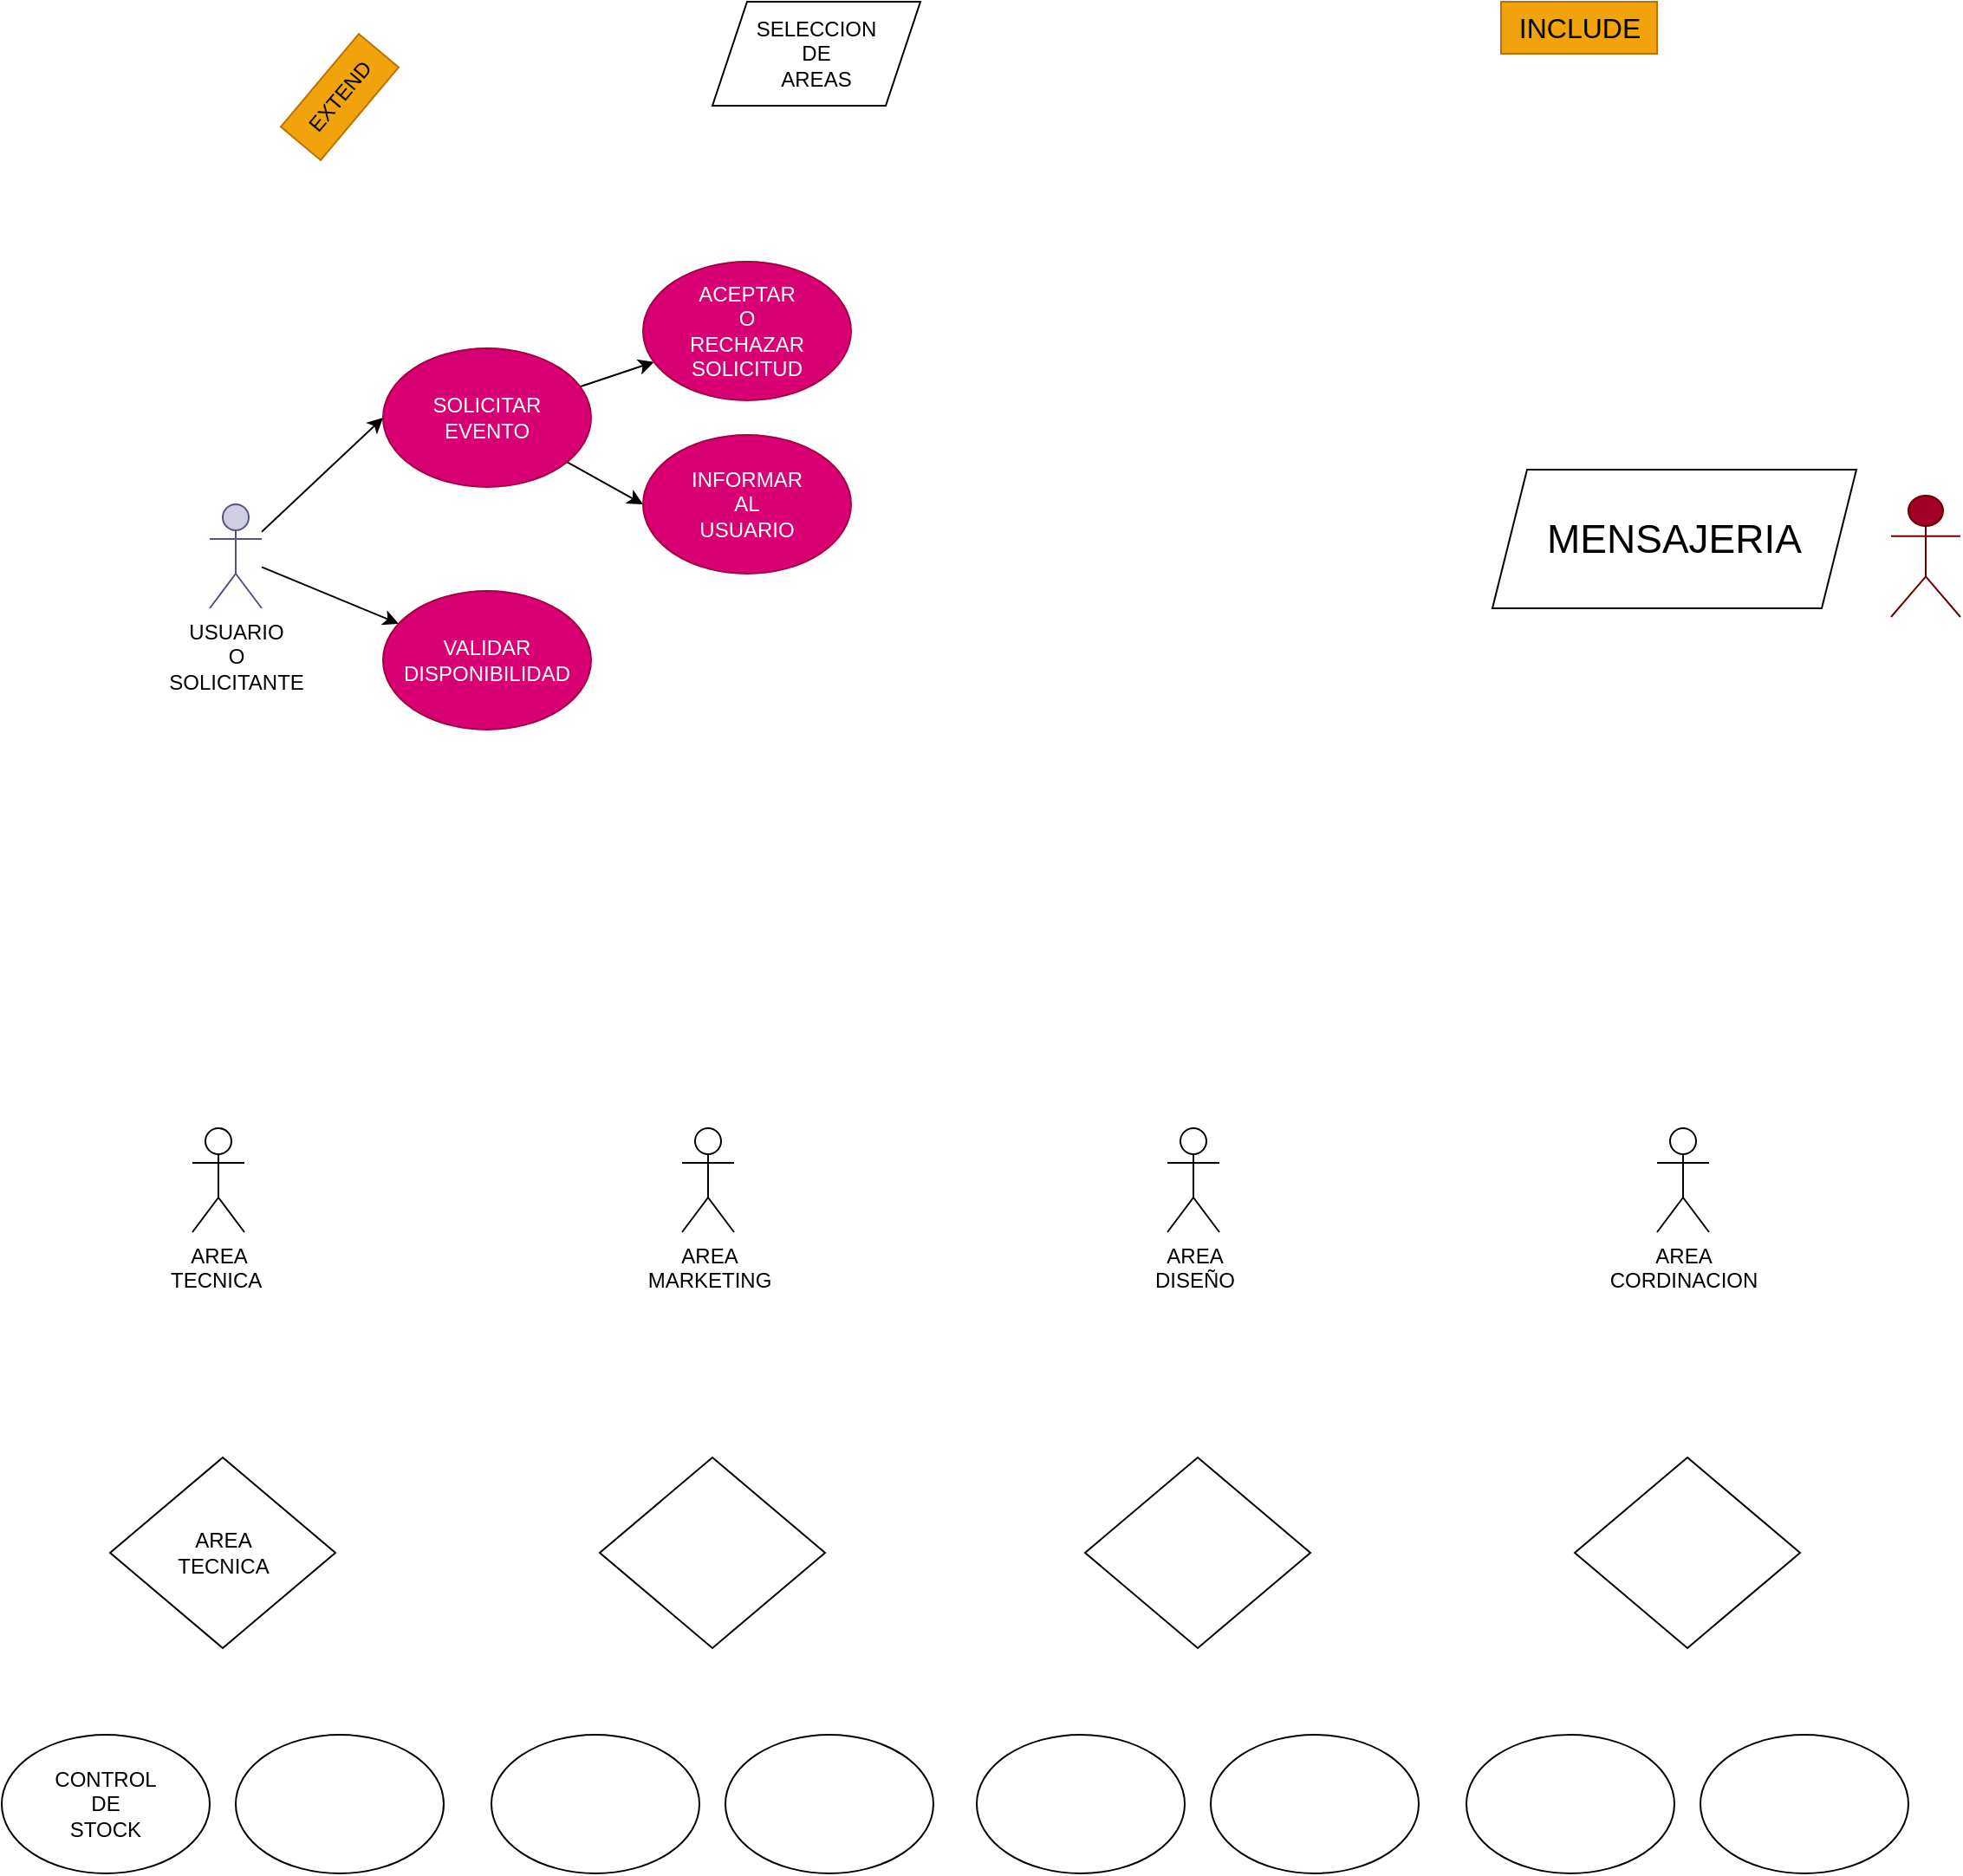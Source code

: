<mxfile version="24.7.8">
  <diagram name="Casos de Uso" id="8W3_wvAUXGTltp4SPRx-">
    <mxGraphModel dx="3114" dy="1370" grid="1" gridSize="10" guides="1" tooltips="1" connect="1" arrows="1" fold="1" page="1" pageScale="1" pageWidth="1169" pageHeight="1654" background="none" math="0" shadow="0">
      <root>
        <mxCell id="0" />
        <mxCell id="1" parent="0" />
        <mxCell id="i76ns_mFjY2fSFQglbMg-5" value="&lt;font size=&quot;3&quot;&gt;INCLUDE&lt;/font&gt;" style="text;html=1;align=center;verticalAlign=middle;resizable=0;points=[];autosize=1;strokeColor=#BD7000;fillColor=#f0a30a;fontColor=#000000;rotation=0;" parent="1" vertex="1">
          <mxGeometry x="575" y="10" width="90" height="30" as="geometry" />
        </mxCell>
        <mxCell id="i76ns_mFjY2fSFQglbMg-15" value="EXTEND" style="text;html=1;align=center;verticalAlign=middle;resizable=0;points=[];autosize=1;strokeColor=#BD7000;fillColor=#f0a30a;fontColor=#000000;rotation=-50;" parent="1" vertex="1">
          <mxGeometry x="-130" y="50" width="70" height="30" as="geometry" />
        </mxCell>
        <mxCell id="cGDUWsDv5maC-1nbfRAK-1" value="AREA&lt;div&gt;TECNICA&amp;nbsp;&lt;/div&gt;" style="shape=umlActor;verticalLabelPosition=bottom;verticalAlign=top;html=1;outlineConnect=0;" parent="1" vertex="1">
          <mxGeometry x="-180" y="660" width="30" height="60" as="geometry" />
        </mxCell>
        <mxCell id="cGDUWsDv5maC-1nbfRAK-8" value="Actor" style="shape=umlActor;verticalLabelPosition=bottom;verticalAlign=top;html=1;outlineConnect=0;fillColor=#a20025;fontColor=#ffffff;strokeColor=#6F0000;" parent="1" vertex="1">
          <mxGeometry x="800" y="295" width="40" height="70" as="geometry" />
        </mxCell>
        <mxCell id="ayjbI3zcRFBIIy_Fu9GM-26" value="" style="edgeStyle=none;rounded=0;orthogonalLoop=1;jettySize=auto;html=1;" parent="1" source="cGDUWsDv5maC-1nbfRAK-9" target="cGDUWsDv5maC-1nbfRAK-11" edge="1">
          <mxGeometry relative="1" as="geometry" />
        </mxCell>
        <mxCell id="ayjbI3zcRFBIIy_Fu9GM-30" style="edgeStyle=none;rounded=0;orthogonalLoop=1;jettySize=auto;html=1;entryX=0;entryY=0.5;entryDx=0;entryDy=0;" parent="1" source="cGDUWsDv5maC-1nbfRAK-9" target="cGDUWsDv5maC-1nbfRAK-10" edge="1">
          <mxGeometry relative="1" as="geometry" />
        </mxCell>
        <mxCell id="cGDUWsDv5maC-1nbfRAK-9" value="USUARIO&lt;div&gt;O&lt;/div&gt;&lt;div&gt;SOLICITANTE&lt;/div&gt;" style="shape=umlActor;verticalLabelPosition=bottom;verticalAlign=top;html=1;outlineConnect=0;fillColor=#d0cee2;strokeColor=#56517e;" parent="1" vertex="1">
          <mxGeometry x="-170" y="300" width="30" height="60" as="geometry" />
        </mxCell>
        <mxCell id="ayjbI3zcRFBIIy_Fu9GM-22" value="" style="edgeStyle=none;rounded=0;orthogonalLoop=1;jettySize=auto;html=1;" parent="1" source="cGDUWsDv5maC-1nbfRAK-10" target="cGDUWsDv5maC-1nbfRAK-12" edge="1">
          <mxGeometry relative="1" as="geometry" />
        </mxCell>
        <mxCell id="ayjbI3zcRFBIIy_Fu9GM-31" style="edgeStyle=none;rounded=0;orthogonalLoop=1;jettySize=auto;html=1;entryX=0;entryY=0.5;entryDx=0;entryDy=0;" parent="1" source="cGDUWsDv5maC-1nbfRAK-10" target="cGDUWsDv5maC-1nbfRAK-13" edge="1">
          <mxGeometry relative="1" as="geometry" />
        </mxCell>
        <mxCell id="cGDUWsDv5maC-1nbfRAK-10" value="SOLICITAR&lt;div&gt;EVENTO&lt;/div&gt;" style="ellipse;whiteSpace=wrap;html=1;fillColor=#d80073;fontColor=#ffffff;strokeColor=#A50040;" parent="1" vertex="1">
          <mxGeometry x="-70" y="210" width="120" height="80" as="geometry" />
        </mxCell>
        <mxCell id="cGDUWsDv5maC-1nbfRAK-11" value="VALIDAR&lt;div&gt;DISPONIBILIDAD&lt;/div&gt;" style="ellipse;whiteSpace=wrap;html=1;fillColor=#d80073;fontColor=#ffffff;strokeColor=#A50040;" parent="1" vertex="1">
          <mxGeometry x="-70" y="350" width="120" height="80" as="geometry" />
        </mxCell>
        <mxCell id="cGDUWsDv5maC-1nbfRAK-12" value="ACEPTAR&lt;div&gt;O&lt;/div&gt;&lt;div&gt;RECHAZAR&lt;/div&gt;&lt;div&gt;SOLICITUD&lt;/div&gt;" style="ellipse;whiteSpace=wrap;html=1;fillColor=#d80073;fontColor=#ffffff;strokeColor=#A50040;" parent="1" vertex="1">
          <mxGeometry x="80" y="160" width="120" height="80" as="geometry" />
        </mxCell>
        <mxCell id="cGDUWsDv5maC-1nbfRAK-13" value="INFORMAR&lt;div&gt;AL&lt;/div&gt;&lt;div&gt;USUARIO&lt;/div&gt;" style="ellipse;whiteSpace=wrap;html=1;fillColor=#d80073;fontColor=#ffffff;strokeColor=#A50040;container=1;" parent="1" vertex="1">
          <mxGeometry x="80" y="260" width="120" height="80" as="geometry" />
        </mxCell>
        <mxCell id="cGDUWsDv5maC-1nbfRAK-48" value="SELECCION&lt;div&gt;DE&lt;/div&gt;&lt;div&gt;AREAS&lt;/div&gt;" style="shape=parallelogram;perimeter=parallelogramPerimeter;whiteSpace=wrap;html=1;fixedSize=1;fillColor=none;" parent="1" vertex="1">
          <mxGeometry x="120" y="10" width="120" height="60" as="geometry" />
        </mxCell>
        <mxCell id="ayjbI3zcRFBIIy_Fu9GM-11" value="CONTROL&lt;div&gt;DE&lt;/div&gt;&lt;div&gt;STOCK&lt;/div&gt;" style="ellipse;whiteSpace=wrap;html=1;" parent="1" vertex="1">
          <mxGeometry x="-290" y="1010" width="120" height="80" as="geometry" />
        </mxCell>
        <mxCell id="ayjbI3zcRFBIIy_Fu9GM-12" value="" style="ellipse;whiteSpace=wrap;html=1;" parent="1" vertex="1">
          <mxGeometry x="-155" y="1010" width="120" height="80" as="geometry" />
        </mxCell>
        <mxCell id="ayjbI3zcRFBIIy_Fu9GM-44" value="AREA&lt;div&gt;TECNICA&lt;/div&gt;" style="rhombus;whiteSpace=wrap;html=1;" parent="1" vertex="1">
          <mxGeometry x="-227.5" y="850" width="130" height="110" as="geometry" />
        </mxCell>
        <mxCell id="ayjbI3zcRFBIIy_Fu9GM-45" value="AREA&lt;div&gt;MARKETING&lt;/div&gt;" style="shape=umlActor;verticalLabelPosition=bottom;verticalAlign=top;html=1;outlineConnect=0;" parent="1" vertex="1">
          <mxGeometry x="102.5" y="660" width="30" height="60" as="geometry" />
        </mxCell>
        <mxCell id="ayjbI3zcRFBIIy_Fu9GM-46" value="" style="ellipse;whiteSpace=wrap;html=1;" parent="1" vertex="1">
          <mxGeometry x="-7.5" y="1010" width="120" height="80" as="geometry" />
        </mxCell>
        <mxCell id="ayjbI3zcRFBIIy_Fu9GM-47" value="" style="ellipse;whiteSpace=wrap;html=1;" parent="1" vertex="1">
          <mxGeometry x="127.5" y="1010" width="120" height="80" as="geometry" />
        </mxCell>
        <mxCell id="ayjbI3zcRFBIIy_Fu9GM-48" value="" style="rhombus;whiteSpace=wrap;html=1;" parent="1" vertex="1">
          <mxGeometry x="55" y="850" width="130" height="110" as="geometry" />
        </mxCell>
        <mxCell id="ayjbI3zcRFBIIy_Fu9GM-49" value="AREA&lt;div&gt;DISEÑO&lt;/div&gt;" style="shape=umlActor;verticalLabelPosition=bottom;verticalAlign=top;html=1;outlineConnect=0;" parent="1" vertex="1">
          <mxGeometry x="382.5" y="660" width="30" height="60" as="geometry" />
        </mxCell>
        <mxCell id="ayjbI3zcRFBIIy_Fu9GM-50" value="" style="ellipse;whiteSpace=wrap;html=1;" parent="1" vertex="1">
          <mxGeometry x="272.5" y="1010" width="120" height="80" as="geometry" />
        </mxCell>
        <mxCell id="ayjbI3zcRFBIIy_Fu9GM-51" value="" style="ellipse;whiteSpace=wrap;html=1;" parent="1" vertex="1">
          <mxGeometry x="407.5" y="1010" width="120" height="80" as="geometry" />
        </mxCell>
        <mxCell id="ayjbI3zcRFBIIy_Fu9GM-52" value="" style="rhombus;whiteSpace=wrap;html=1;" parent="1" vertex="1">
          <mxGeometry x="335" y="850" width="130" height="110" as="geometry" />
        </mxCell>
        <mxCell id="ayjbI3zcRFBIIy_Fu9GM-53" value="AREA&lt;div&gt;CORDINACION&lt;/div&gt;" style="shape=umlActor;verticalLabelPosition=bottom;verticalAlign=top;html=1;outlineConnect=0;" parent="1" vertex="1">
          <mxGeometry x="665" y="660" width="30" height="60" as="geometry" />
        </mxCell>
        <mxCell id="ayjbI3zcRFBIIy_Fu9GM-54" value="" style="ellipse;whiteSpace=wrap;html=1;" parent="1" vertex="1">
          <mxGeometry x="555" y="1010" width="120" height="80" as="geometry" />
        </mxCell>
        <mxCell id="ayjbI3zcRFBIIy_Fu9GM-55" value="" style="ellipse;whiteSpace=wrap;html=1;" parent="1" vertex="1">
          <mxGeometry x="690" y="1010" width="120" height="80" as="geometry" />
        </mxCell>
        <mxCell id="ayjbI3zcRFBIIy_Fu9GM-56" value="" style="rhombus;whiteSpace=wrap;html=1;" parent="1" vertex="1">
          <mxGeometry x="617.5" y="850" width="130" height="110" as="geometry" />
        </mxCell>
        <mxCell id="ayjbI3zcRFBIIy_Fu9GM-58" value="&lt;font style=&quot;font-size: 23px;&quot;&gt;MENSAJERIA&lt;/font&gt;" style="shape=parallelogram;perimeter=parallelogramPerimeter;whiteSpace=wrap;html=1;fixedSize=1;" parent="1" vertex="1">
          <mxGeometry x="570" y="280" width="210" height="80" as="geometry" />
        </mxCell>
      </root>
    </mxGraphModel>
  </diagram>
</mxfile>

